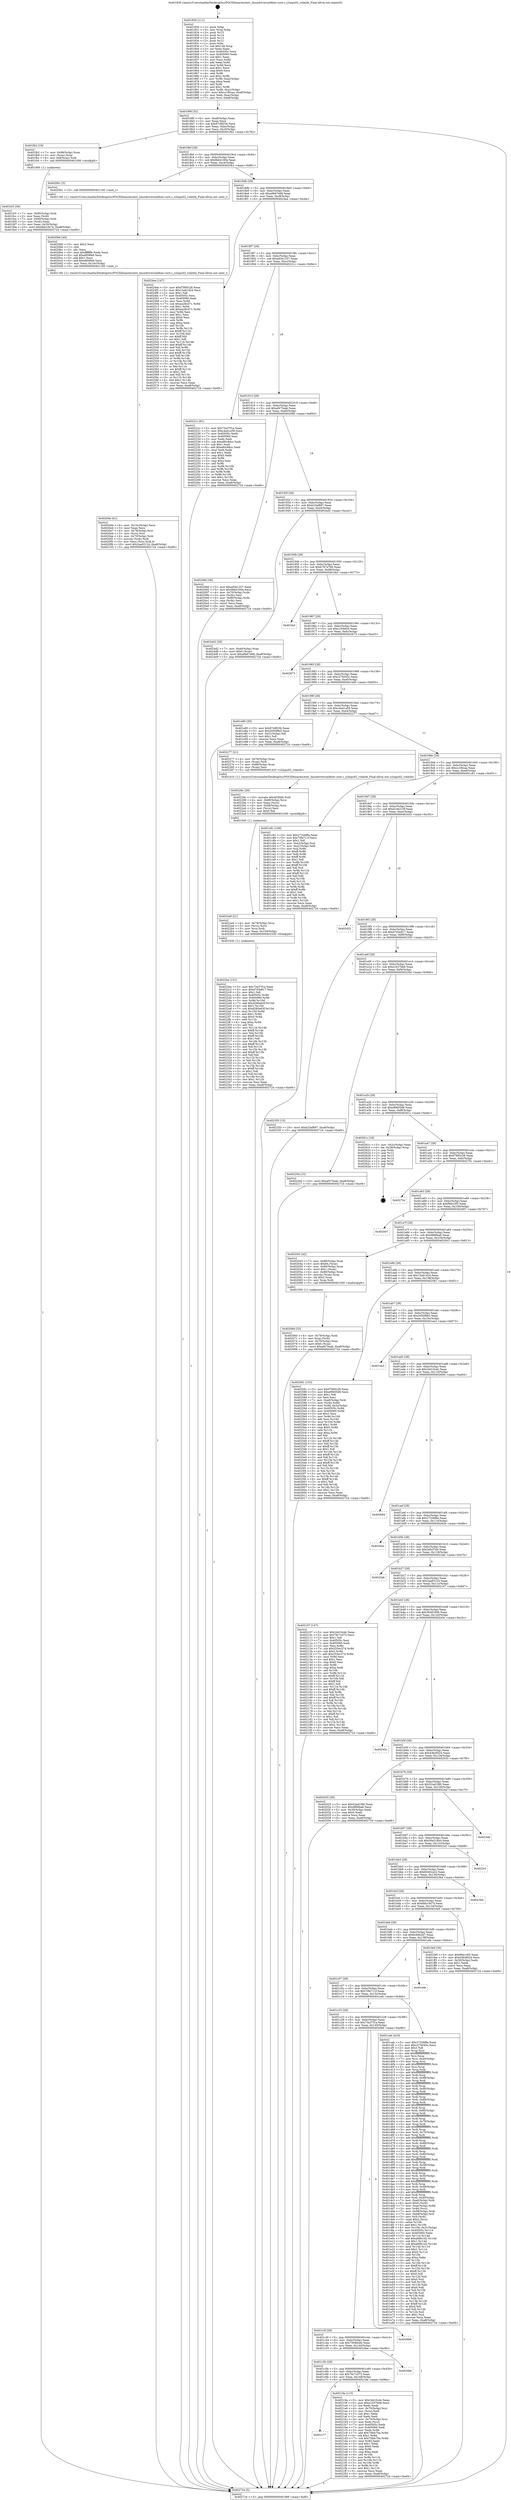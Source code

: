 digraph "0x401830" {
  label = "0x401830 (/mnt/c/Users/mathe/Desktop/tcc/POCII/binaries/extr_linuxdriversmfdsec-core.c_s2mpu02_volatile_Final-ollvm.out::main(0))"
  labelloc = "t"
  node[shape=record]

  Entry [label="",width=0.3,height=0.3,shape=circle,fillcolor=black,style=filled]
  "0x40189f" [label="{
     0x40189f [32]\l
     | [instrs]\l
     &nbsp;&nbsp;0x40189f \<+6\>: mov -0xa8(%rbp),%eax\l
     &nbsp;&nbsp;0x4018a5 \<+2\>: mov %eax,%ecx\l
     &nbsp;&nbsp;0x4018a7 \<+6\>: sub $0x87c8f256,%ecx\l
     &nbsp;&nbsp;0x4018ad \<+6\>: mov %eax,-0xbc(%rbp)\l
     &nbsp;&nbsp;0x4018b3 \<+6\>: mov %ecx,-0xc0(%rbp)\l
     &nbsp;&nbsp;0x4018b9 \<+6\>: je 0000000000401fb2 \<main+0x782\>\l
  }"]
  "0x401fb2" [label="{
     0x401fb2 [19]\l
     | [instrs]\l
     &nbsp;&nbsp;0x401fb2 \<+7\>: mov -0x98(%rbp),%rax\l
     &nbsp;&nbsp;0x401fb9 \<+3\>: mov (%rax),%rax\l
     &nbsp;&nbsp;0x401fbc \<+4\>: mov 0x8(%rax),%rdi\l
     &nbsp;&nbsp;0x401fc0 \<+5\>: call 0000000000401060 \<atoi@plt\>\l
     | [calls]\l
     &nbsp;&nbsp;0x401060 \{1\} (unknown)\l
  }"]
  "0x4018bf" [label="{
     0x4018bf [28]\l
     | [instrs]\l
     &nbsp;&nbsp;0x4018bf \<+5\>: jmp 00000000004018c4 \<main+0x94\>\l
     &nbsp;&nbsp;0x4018c4 \<+6\>: mov -0xbc(%rbp),%eax\l
     &nbsp;&nbsp;0x4018ca \<+5\>: sub $0x9b64160e,%eax\l
     &nbsp;&nbsp;0x4018cf \<+6\>: mov %eax,-0xc4(%rbp)\l
     &nbsp;&nbsp;0x4018d5 \<+6\>: je 00000000004020b1 \<main+0x881\>\l
  }"]
  Exit [label="",width=0.3,height=0.3,shape=circle,fillcolor=black,style=filled,peripheries=2]
  "0x4020b1" [label="{
     0x4020b1 [5]\l
     | [instrs]\l
     &nbsp;&nbsp;0x4020b1 \<+5\>: call 0000000000401160 \<next_i\>\l
     | [calls]\l
     &nbsp;&nbsp;0x401160 \{1\} (/mnt/c/Users/mathe/Desktop/tcc/POCII/binaries/extr_linuxdriversmfdsec-core.c_s2mpu02_volatile_Final-ollvm.out::next_i)\l
  }"]
  "0x4018db" [label="{
     0x4018db [28]\l
     | [instrs]\l
     &nbsp;&nbsp;0x4018db \<+5\>: jmp 00000000004018e0 \<main+0xb0\>\l
     &nbsp;&nbsp;0x4018e0 \<+6\>: mov -0xbc(%rbp),%eax\l
     &nbsp;&nbsp;0x4018e6 \<+5\>: sub $0xa9b67e68,%eax\l
     &nbsp;&nbsp;0x4018eb \<+6\>: mov %eax,-0xc8(%rbp)\l
     &nbsp;&nbsp;0x4018f1 \<+6\>: je 00000000004024ee \<main+0xcbe\>\l
  }"]
  "0x4022be" [label="{
     0x4022be [151]\l
     | [instrs]\l
     &nbsp;&nbsp;0x4022be \<+5\>: mov $0x73a37f1a,%eax\l
     &nbsp;&nbsp;0x4022c3 \<+5\>: mov $0xd7d3e817,%esi\l
     &nbsp;&nbsp;0x4022c8 \<+2\>: mov $0x1,%dl\l
     &nbsp;&nbsp;0x4022ca \<+8\>: mov 0x40505c,%r8d\l
     &nbsp;&nbsp;0x4022d2 \<+8\>: mov 0x405060,%r9d\l
     &nbsp;&nbsp;0x4022da \<+3\>: mov %r8d,%r10d\l
     &nbsp;&nbsp;0x4022dd \<+7\>: add $0xd280a63f,%r10d\l
     &nbsp;&nbsp;0x4022e4 \<+4\>: sub $0x1,%r10d\l
     &nbsp;&nbsp;0x4022e8 \<+7\>: sub $0xd280a63f,%r10d\l
     &nbsp;&nbsp;0x4022ef \<+4\>: imul %r10d,%r8d\l
     &nbsp;&nbsp;0x4022f3 \<+4\>: and $0x1,%r8d\l
     &nbsp;&nbsp;0x4022f7 \<+4\>: cmp $0x0,%r8d\l
     &nbsp;&nbsp;0x4022fb \<+4\>: sete %r11b\l
     &nbsp;&nbsp;0x4022ff \<+4\>: cmp $0xa,%r9d\l
     &nbsp;&nbsp;0x402303 \<+3\>: setl %bl\l
     &nbsp;&nbsp;0x402306 \<+3\>: mov %r11b,%r14b\l
     &nbsp;&nbsp;0x402309 \<+4\>: xor $0xff,%r14b\l
     &nbsp;&nbsp;0x40230d \<+3\>: mov %bl,%r15b\l
     &nbsp;&nbsp;0x402310 \<+4\>: xor $0xff,%r15b\l
     &nbsp;&nbsp;0x402314 \<+3\>: xor $0x1,%dl\l
     &nbsp;&nbsp;0x402317 \<+3\>: mov %r14b,%r12b\l
     &nbsp;&nbsp;0x40231a \<+4\>: and $0xff,%r12b\l
     &nbsp;&nbsp;0x40231e \<+3\>: and %dl,%r11b\l
     &nbsp;&nbsp;0x402321 \<+3\>: mov %r15b,%r13b\l
     &nbsp;&nbsp;0x402324 \<+4\>: and $0xff,%r13b\l
     &nbsp;&nbsp;0x402328 \<+2\>: and %dl,%bl\l
     &nbsp;&nbsp;0x40232a \<+3\>: or %r11b,%r12b\l
     &nbsp;&nbsp;0x40232d \<+3\>: or %bl,%r13b\l
     &nbsp;&nbsp;0x402330 \<+3\>: xor %r13b,%r12b\l
     &nbsp;&nbsp;0x402333 \<+3\>: or %r15b,%r14b\l
     &nbsp;&nbsp;0x402336 \<+4\>: xor $0xff,%r14b\l
     &nbsp;&nbsp;0x40233a \<+3\>: or $0x1,%dl\l
     &nbsp;&nbsp;0x40233d \<+3\>: and %dl,%r14b\l
     &nbsp;&nbsp;0x402340 \<+3\>: or %r14b,%r12b\l
     &nbsp;&nbsp;0x402343 \<+4\>: test $0x1,%r12b\l
     &nbsp;&nbsp;0x402347 \<+3\>: cmovne %esi,%eax\l
     &nbsp;&nbsp;0x40234a \<+6\>: mov %eax,-0xa8(%rbp)\l
     &nbsp;&nbsp;0x402350 \<+5\>: jmp 0000000000402724 \<main+0xef4\>\l
  }"]
  "0x4024ee" [label="{
     0x4024ee [147]\l
     | [instrs]\l
     &nbsp;&nbsp;0x4024ee \<+5\>: mov $0xf7895c28,%eax\l
     &nbsp;&nbsp;0x4024f3 \<+5\>: mov $0x15a61424,%ecx\l
     &nbsp;&nbsp;0x4024f8 \<+2\>: mov $0x1,%dl\l
     &nbsp;&nbsp;0x4024fa \<+7\>: mov 0x40505c,%esi\l
     &nbsp;&nbsp;0x402501 \<+7\>: mov 0x405060,%edi\l
     &nbsp;&nbsp;0x402508 \<+3\>: mov %esi,%r8d\l
     &nbsp;&nbsp;0x40250b \<+7\>: sub $0xea28cd71,%r8d\l
     &nbsp;&nbsp;0x402512 \<+4\>: sub $0x1,%r8d\l
     &nbsp;&nbsp;0x402516 \<+7\>: add $0xea28cd71,%r8d\l
     &nbsp;&nbsp;0x40251d \<+4\>: imul %r8d,%esi\l
     &nbsp;&nbsp;0x402521 \<+3\>: and $0x1,%esi\l
     &nbsp;&nbsp;0x402524 \<+3\>: cmp $0x0,%esi\l
     &nbsp;&nbsp;0x402527 \<+4\>: sete %r9b\l
     &nbsp;&nbsp;0x40252b \<+3\>: cmp $0xa,%edi\l
     &nbsp;&nbsp;0x40252e \<+4\>: setl %r10b\l
     &nbsp;&nbsp;0x402532 \<+3\>: mov %r9b,%r11b\l
     &nbsp;&nbsp;0x402535 \<+4\>: xor $0xff,%r11b\l
     &nbsp;&nbsp;0x402539 \<+3\>: mov %r10b,%bl\l
     &nbsp;&nbsp;0x40253c \<+3\>: xor $0xff,%bl\l
     &nbsp;&nbsp;0x40253f \<+3\>: xor $0x1,%dl\l
     &nbsp;&nbsp;0x402542 \<+3\>: mov %r11b,%r14b\l
     &nbsp;&nbsp;0x402545 \<+4\>: and $0xff,%r14b\l
     &nbsp;&nbsp;0x402549 \<+3\>: and %dl,%r9b\l
     &nbsp;&nbsp;0x40254c \<+3\>: mov %bl,%r15b\l
     &nbsp;&nbsp;0x40254f \<+4\>: and $0xff,%r15b\l
     &nbsp;&nbsp;0x402553 \<+3\>: and %dl,%r10b\l
     &nbsp;&nbsp;0x402556 \<+3\>: or %r9b,%r14b\l
     &nbsp;&nbsp;0x402559 \<+3\>: or %r10b,%r15b\l
     &nbsp;&nbsp;0x40255c \<+3\>: xor %r15b,%r14b\l
     &nbsp;&nbsp;0x40255f \<+3\>: or %bl,%r11b\l
     &nbsp;&nbsp;0x402562 \<+4\>: xor $0xff,%r11b\l
     &nbsp;&nbsp;0x402566 \<+3\>: or $0x1,%dl\l
     &nbsp;&nbsp;0x402569 \<+3\>: and %dl,%r11b\l
     &nbsp;&nbsp;0x40256c \<+3\>: or %r11b,%r14b\l
     &nbsp;&nbsp;0x40256f \<+4\>: test $0x1,%r14b\l
     &nbsp;&nbsp;0x402573 \<+3\>: cmovne %ecx,%eax\l
     &nbsp;&nbsp;0x402576 \<+6\>: mov %eax,-0xa8(%rbp)\l
     &nbsp;&nbsp;0x40257c \<+5\>: jmp 0000000000402724 \<main+0xef4\>\l
  }"]
  "0x4018f7" [label="{
     0x4018f7 [28]\l
     | [instrs]\l
     &nbsp;&nbsp;0x4018f7 \<+5\>: jmp 00000000004018fc \<main+0xcc\>\l
     &nbsp;&nbsp;0x4018fc \<+6\>: mov -0xbc(%rbp),%eax\l
     &nbsp;&nbsp;0x401902 \<+5\>: sub $0xad3e1257,%eax\l
     &nbsp;&nbsp;0x401907 \<+6\>: mov %eax,-0xcc(%rbp)\l
     &nbsp;&nbsp;0x40190d \<+6\>: je 000000000040221c \<main+0x9ec\>\l
  }"]
  "0x4022a9" [label="{
     0x4022a9 [21]\l
     | [instrs]\l
     &nbsp;&nbsp;0x4022a9 \<+4\>: mov -0x78(%rbp),%rcx\l
     &nbsp;&nbsp;0x4022ad \<+3\>: mov (%rcx),%rcx\l
     &nbsp;&nbsp;0x4022b0 \<+3\>: mov %rcx,%rdi\l
     &nbsp;&nbsp;0x4022b3 \<+6\>: mov %eax,-0x150(%rbp)\l
     &nbsp;&nbsp;0x4022b9 \<+5\>: call 0000000000401030 \<free@plt\>\l
     | [calls]\l
     &nbsp;&nbsp;0x401030 \{1\} (unknown)\l
  }"]
  "0x40221c" [label="{
     0x40221c [91]\l
     | [instrs]\l
     &nbsp;&nbsp;0x40221c \<+5\>: mov $0x73a37f1a,%eax\l
     &nbsp;&nbsp;0x402221 \<+5\>: mov $0xc4a41a59,%ecx\l
     &nbsp;&nbsp;0x402226 \<+7\>: mov 0x40505c,%edx\l
     &nbsp;&nbsp;0x40222d \<+7\>: mov 0x405060,%esi\l
     &nbsp;&nbsp;0x402234 \<+2\>: mov %edx,%edi\l
     &nbsp;&nbsp;0x402236 \<+6\>: sub $0xa80c8dcc,%edi\l
     &nbsp;&nbsp;0x40223c \<+3\>: sub $0x1,%edi\l
     &nbsp;&nbsp;0x40223f \<+6\>: add $0xa80c8dcc,%edi\l
     &nbsp;&nbsp;0x402245 \<+3\>: imul %edi,%edx\l
     &nbsp;&nbsp;0x402248 \<+3\>: and $0x1,%edx\l
     &nbsp;&nbsp;0x40224b \<+3\>: cmp $0x0,%edx\l
     &nbsp;&nbsp;0x40224e \<+4\>: sete %r8b\l
     &nbsp;&nbsp;0x402252 \<+3\>: cmp $0xa,%esi\l
     &nbsp;&nbsp;0x402255 \<+4\>: setl %r9b\l
     &nbsp;&nbsp;0x402259 \<+3\>: mov %r8b,%r10b\l
     &nbsp;&nbsp;0x40225c \<+3\>: and %r9b,%r10b\l
     &nbsp;&nbsp;0x40225f \<+3\>: xor %r9b,%r8b\l
     &nbsp;&nbsp;0x402262 \<+3\>: or %r8b,%r10b\l
     &nbsp;&nbsp;0x402265 \<+4\>: test $0x1,%r10b\l
     &nbsp;&nbsp;0x402269 \<+3\>: cmovne %ecx,%eax\l
     &nbsp;&nbsp;0x40226c \<+6\>: mov %eax,-0xa8(%rbp)\l
     &nbsp;&nbsp;0x402272 \<+5\>: jmp 0000000000402724 \<main+0xef4\>\l
  }"]
  "0x401913" [label="{
     0x401913 [28]\l
     | [instrs]\l
     &nbsp;&nbsp;0x401913 \<+5\>: jmp 0000000000401918 \<main+0xe8\>\l
     &nbsp;&nbsp;0x401918 \<+6\>: mov -0xbc(%rbp),%eax\l
     &nbsp;&nbsp;0x40191e \<+5\>: sub $0xaf475eab,%eax\l
     &nbsp;&nbsp;0x401923 \<+6\>: mov %eax,-0xd0(%rbp)\l
     &nbsp;&nbsp;0x401929 \<+6\>: je 000000000040208d \<main+0x85d\>\l
  }"]
  "0x40228c" [label="{
     0x40228c [29]\l
     | [instrs]\l
     &nbsp;&nbsp;0x40228c \<+10\>: movabs $0x4030d6,%rdi\l
     &nbsp;&nbsp;0x402296 \<+4\>: mov -0x68(%rbp),%rcx\l
     &nbsp;&nbsp;0x40229a \<+2\>: mov %eax,(%rcx)\l
     &nbsp;&nbsp;0x40229c \<+4\>: mov -0x68(%rbp),%rcx\l
     &nbsp;&nbsp;0x4022a0 \<+2\>: mov (%rcx),%esi\l
     &nbsp;&nbsp;0x4022a2 \<+2\>: mov $0x0,%al\l
     &nbsp;&nbsp;0x4022a4 \<+5\>: call 0000000000401040 \<printf@plt\>\l
     | [calls]\l
     &nbsp;&nbsp;0x401040 \{1\} (unknown)\l
  }"]
  "0x40208d" [label="{
     0x40208d [36]\l
     | [instrs]\l
     &nbsp;&nbsp;0x40208d \<+5\>: mov $0xad3e1257,%eax\l
     &nbsp;&nbsp;0x402092 \<+5\>: mov $0x9b64160e,%ecx\l
     &nbsp;&nbsp;0x402097 \<+4\>: mov -0x70(%rbp),%rdx\l
     &nbsp;&nbsp;0x40209b \<+2\>: mov (%rdx),%esi\l
     &nbsp;&nbsp;0x40209d \<+4\>: mov -0x80(%rbp),%rdx\l
     &nbsp;&nbsp;0x4020a1 \<+2\>: cmp (%rdx),%esi\l
     &nbsp;&nbsp;0x4020a3 \<+3\>: cmovl %ecx,%eax\l
     &nbsp;&nbsp;0x4020a6 \<+6\>: mov %eax,-0xa8(%rbp)\l
     &nbsp;&nbsp;0x4020ac \<+5\>: jmp 0000000000402724 \<main+0xef4\>\l
  }"]
  "0x40192f" [label="{
     0x40192f [28]\l
     | [instrs]\l
     &nbsp;&nbsp;0x40192f \<+5\>: jmp 0000000000401934 \<main+0x104\>\l
     &nbsp;&nbsp;0x401934 \<+6\>: mov -0xbc(%rbp),%eax\l
     &nbsp;&nbsp;0x40193a \<+5\>: sub $0xb23af697,%eax\l
     &nbsp;&nbsp;0x40193f \<+6\>: mov %eax,-0xd4(%rbp)\l
     &nbsp;&nbsp;0x401945 \<+6\>: je 00000000004024d2 \<main+0xca2\>\l
  }"]
  "0x401c77" [label="{
     0x401c77\l
  }", style=dashed]
  "0x4024d2" [label="{
     0x4024d2 [28]\l
     | [instrs]\l
     &nbsp;&nbsp;0x4024d2 \<+7\>: mov -0xa0(%rbp),%rax\l
     &nbsp;&nbsp;0x4024d9 \<+6\>: movl $0x0,(%rax)\l
     &nbsp;&nbsp;0x4024df \<+10\>: movl $0xa9b67e68,-0xa8(%rbp)\l
     &nbsp;&nbsp;0x4024e9 \<+5\>: jmp 0000000000402724 \<main+0xef4\>\l
  }"]
  "0x40194b" [label="{
     0x40194b [28]\l
     | [instrs]\l
     &nbsp;&nbsp;0x40194b \<+5\>: jmp 0000000000401950 \<main+0x120\>\l
     &nbsp;&nbsp;0x401950 \<+6\>: mov -0xbc(%rbp),%eax\l
     &nbsp;&nbsp;0x401956 \<+5\>: sub $0xb787e7b9,%eax\l
     &nbsp;&nbsp;0x40195b \<+6\>: mov %eax,-0xd8(%rbp)\l
     &nbsp;&nbsp;0x401961 \<+6\>: je 0000000000401fa3 \<main+0x773\>\l
  }"]
  "0x40219a" [label="{
     0x40219a [115]\l
     | [instrs]\l
     &nbsp;&nbsp;0x40219a \<+5\>: mov $0x24d10cdc,%eax\l
     &nbsp;&nbsp;0x40219f \<+5\>: mov $0xe1637bb6,%ecx\l
     &nbsp;&nbsp;0x4021a4 \<+2\>: xor %edx,%edx\l
     &nbsp;&nbsp;0x4021a6 \<+4\>: mov -0x70(%rbp),%rsi\l
     &nbsp;&nbsp;0x4021aa \<+2\>: mov (%rsi),%edi\l
     &nbsp;&nbsp;0x4021ac \<+3\>: sub $0x1,%edx\l
     &nbsp;&nbsp;0x4021af \<+2\>: sub %edx,%edi\l
     &nbsp;&nbsp;0x4021b1 \<+4\>: mov -0x70(%rbp),%rsi\l
     &nbsp;&nbsp;0x4021b5 \<+2\>: mov %edi,(%rsi)\l
     &nbsp;&nbsp;0x4021b7 \<+7\>: mov 0x40505c,%edx\l
     &nbsp;&nbsp;0x4021be \<+7\>: mov 0x405060,%edi\l
     &nbsp;&nbsp;0x4021c5 \<+3\>: mov %edx,%r8d\l
     &nbsp;&nbsp;0x4021c8 \<+7\>: add $0x70bfc7ba,%r8d\l
     &nbsp;&nbsp;0x4021cf \<+4\>: sub $0x1,%r8d\l
     &nbsp;&nbsp;0x4021d3 \<+7\>: sub $0x70bfc7ba,%r8d\l
     &nbsp;&nbsp;0x4021da \<+4\>: imul %r8d,%edx\l
     &nbsp;&nbsp;0x4021de \<+3\>: and $0x1,%edx\l
     &nbsp;&nbsp;0x4021e1 \<+3\>: cmp $0x0,%edx\l
     &nbsp;&nbsp;0x4021e4 \<+4\>: sete %r9b\l
     &nbsp;&nbsp;0x4021e8 \<+3\>: cmp $0xa,%edi\l
     &nbsp;&nbsp;0x4021eb \<+4\>: setl %r10b\l
     &nbsp;&nbsp;0x4021ef \<+3\>: mov %r9b,%r11b\l
     &nbsp;&nbsp;0x4021f2 \<+3\>: and %r10b,%r11b\l
     &nbsp;&nbsp;0x4021f5 \<+3\>: xor %r10b,%r9b\l
     &nbsp;&nbsp;0x4021f8 \<+3\>: or %r9b,%r11b\l
     &nbsp;&nbsp;0x4021fb \<+4\>: test $0x1,%r11b\l
     &nbsp;&nbsp;0x4021ff \<+3\>: cmovne %ecx,%eax\l
     &nbsp;&nbsp;0x402202 \<+6\>: mov %eax,-0xa8(%rbp)\l
     &nbsp;&nbsp;0x402208 \<+5\>: jmp 0000000000402724 \<main+0xef4\>\l
  }"]
  "0x401fa3" [label="{
     0x401fa3\l
  }", style=dashed]
  "0x401967" [label="{
     0x401967 [28]\l
     | [instrs]\l
     &nbsp;&nbsp;0x401967 \<+5\>: jmp 000000000040196c \<main+0x13c\>\l
     &nbsp;&nbsp;0x40196c \<+6\>: mov -0xbc(%rbp),%eax\l
     &nbsp;&nbsp;0x401972 \<+5\>: sub $0xc1fc8dc0,%eax\l
     &nbsp;&nbsp;0x401977 \<+6\>: mov %eax,-0xdc(%rbp)\l
     &nbsp;&nbsp;0x40197d \<+6\>: je 0000000000402673 \<main+0xe43\>\l
  }"]
  "0x401c5b" [label="{
     0x401c5b [28]\l
     | [instrs]\l
     &nbsp;&nbsp;0x401c5b \<+5\>: jmp 0000000000401c60 \<main+0x430\>\l
     &nbsp;&nbsp;0x401c60 \<+6\>: mov -0xbc(%rbp),%eax\l
     &nbsp;&nbsp;0x401c66 \<+5\>: sub $0x78c7c073,%eax\l
     &nbsp;&nbsp;0x401c6b \<+6\>: mov %eax,-0x148(%rbp)\l
     &nbsp;&nbsp;0x401c71 \<+6\>: je 000000000040219a \<main+0x96a\>\l
  }"]
  "0x402673" [label="{
     0x402673\l
  }", style=dashed]
  "0x401983" [label="{
     0x401983 [28]\l
     | [instrs]\l
     &nbsp;&nbsp;0x401983 \<+5\>: jmp 0000000000401988 \<main+0x158\>\l
     &nbsp;&nbsp;0x401988 \<+6\>: mov -0xbc(%rbp),%eax\l
     &nbsp;&nbsp;0x40198e \<+5\>: sub $0xc27b045c,%eax\l
     &nbsp;&nbsp;0x401993 \<+6\>: mov %eax,-0xe0(%rbp)\l
     &nbsp;&nbsp;0x401999 \<+6\>: je 0000000000401e85 \<main+0x655\>\l
  }"]
  "0x4024be" [label="{
     0x4024be\l
  }", style=dashed]
  "0x401e85" [label="{
     0x401e85 [30]\l
     | [instrs]\l
     &nbsp;&nbsp;0x401e85 \<+5\>: mov $0x87c8f256,%eax\l
     &nbsp;&nbsp;0x401e8a \<+5\>: mov $0x20509fe5,%ecx\l
     &nbsp;&nbsp;0x401e8f \<+3\>: mov -0x31(%rbp),%dl\l
     &nbsp;&nbsp;0x401e92 \<+3\>: test $0x1,%dl\l
     &nbsp;&nbsp;0x401e95 \<+3\>: cmovne %ecx,%eax\l
     &nbsp;&nbsp;0x401e98 \<+6\>: mov %eax,-0xa8(%rbp)\l
     &nbsp;&nbsp;0x401e9e \<+5\>: jmp 0000000000402724 \<main+0xef4\>\l
  }"]
  "0x40199f" [label="{
     0x40199f [28]\l
     | [instrs]\l
     &nbsp;&nbsp;0x40199f \<+5\>: jmp 00000000004019a4 \<main+0x174\>\l
     &nbsp;&nbsp;0x4019a4 \<+6\>: mov -0xbc(%rbp),%eax\l
     &nbsp;&nbsp;0x4019aa \<+5\>: sub $0xc4a41a59,%eax\l
     &nbsp;&nbsp;0x4019af \<+6\>: mov %eax,-0xe4(%rbp)\l
     &nbsp;&nbsp;0x4019b5 \<+6\>: je 0000000000402277 \<main+0xa47\>\l
  }"]
  "0x401c3f" [label="{
     0x401c3f [28]\l
     | [instrs]\l
     &nbsp;&nbsp;0x401c3f \<+5\>: jmp 0000000000401c44 \<main+0x414\>\l
     &nbsp;&nbsp;0x401c44 \<+6\>: mov -0xbc(%rbp),%eax\l
     &nbsp;&nbsp;0x401c4a \<+5\>: sub $0x75946ceb,%eax\l
     &nbsp;&nbsp;0x401c4f \<+6\>: mov %eax,-0x144(%rbp)\l
     &nbsp;&nbsp;0x401c55 \<+6\>: je 00000000004024be \<main+0xc8e\>\l
  }"]
  "0x402277" [label="{
     0x402277 [21]\l
     | [instrs]\l
     &nbsp;&nbsp;0x402277 \<+4\>: mov -0x78(%rbp),%rax\l
     &nbsp;&nbsp;0x40227b \<+3\>: mov (%rax),%rdi\l
     &nbsp;&nbsp;0x40227e \<+7\>: mov -0x88(%rbp),%rax\l
     &nbsp;&nbsp;0x402285 \<+2\>: mov (%rax),%esi\l
     &nbsp;&nbsp;0x402287 \<+5\>: call 0000000000401410 \<s2mpu02_volatile\>\l
     | [calls]\l
     &nbsp;&nbsp;0x401410 \{1\} (/mnt/c/Users/mathe/Desktop/tcc/POCII/binaries/extr_linuxdriversmfdsec-core.c_s2mpu02_volatile_Final-ollvm.out::s2mpu02_volatile)\l
  }"]
  "0x4019bb" [label="{
     0x4019bb [28]\l
     | [instrs]\l
     &nbsp;&nbsp;0x4019bb \<+5\>: jmp 00000000004019c0 \<main+0x190\>\l
     &nbsp;&nbsp;0x4019c0 \<+6\>: mov -0xbc(%rbp),%eax\l
     &nbsp;&nbsp;0x4019c6 \<+5\>: sub $0xcc1f0caa,%eax\l
     &nbsp;&nbsp;0x4019cb \<+6\>: mov %eax,-0xe8(%rbp)\l
     &nbsp;&nbsp;0x4019d1 \<+6\>: je 0000000000401c81 \<main+0x451\>\l
  }"]
  "0x4026b6" [label="{
     0x4026b6\l
  }", style=dashed]
  "0x401c81" [label="{
     0x401c81 [106]\l
     | [instrs]\l
     &nbsp;&nbsp;0x401c81 \<+5\>: mov $0x27326f8a,%eax\l
     &nbsp;&nbsp;0x401c86 \<+5\>: mov $0x70fe711f,%ecx\l
     &nbsp;&nbsp;0x401c8b \<+2\>: mov $0x1,%dl\l
     &nbsp;&nbsp;0x401c8d \<+7\>: mov -0xa2(%rbp),%sil\l
     &nbsp;&nbsp;0x401c94 \<+7\>: mov -0xa1(%rbp),%dil\l
     &nbsp;&nbsp;0x401c9b \<+3\>: mov %sil,%r8b\l
     &nbsp;&nbsp;0x401c9e \<+4\>: xor $0xff,%r8b\l
     &nbsp;&nbsp;0x401ca2 \<+3\>: mov %dil,%r9b\l
     &nbsp;&nbsp;0x401ca5 \<+4\>: xor $0xff,%r9b\l
     &nbsp;&nbsp;0x401ca9 \<+3\>: xor $0x1,%dl\l
     &nbsp;&nbsp;0x401cac \<+3\>: mov %r8b,%r10b\l
     &nbsp;&nbsp;0x401caf \<+4\>: and $0xff,%r10b\l
     &nbsp;&nbsp;0x401cb3 \<+3\>: and %dl,%sil\l
     &nbsp;&nbsp;0x401cb6 \<+3\>: mov %r9b,%r11b\l
     &nbsp;&nbsp;0x401cb9 \<+4\>: and $0xff,%r11b\l
     &nbsp;&nbsp;0x401cbd \<+3\>: and %dl,%dil\l
     &nbsp;&nbsp;0x401cc0 \<+3\>: or %sil,%r10b\l
     &nbsp;&nbsp;0x401cc3 \<+3\>: or %dil,%r11b\l
     &nbsp;&nbsp;0x401cc6 \<+3\>: xor %r11b,%r10b\l
     &nbsp;&nbsp;0x401cc9 \<+3\>: or %r9b,%r8b\l
     &nbsp;&nbsp;0x401ccc \<+4\>: xor $0xff,%r8b\l
     &nbsp;&nbsp;0x401cd0 \<+3\>: or $0x1,%dl\l
     &nbsp;&nbsp;0x401cd3 \<+3\>: and %dl,%r8b\l
     &nbsp;&nbsp;0x401cd6 \<+3\>: or %r8b,%r10b\l
     &nbsp;&nbsp;0x401cd9 \<+4\>: test $0x1,%r10b\l
     &nbsp;&nbsp;0x401cdd \<+3\>: cmovne %ecx,%eax\l
     &nbsp;&nbsp;0x401ce0 \<+6\>: mov %eax,-0xa8(%rbp)\l
     &nbsp;&nbsp;0x401ce6 \<+5\>: jmp 0000000000402724 \<main+0xef4\>\l
  }"]
  "0x4019d7" [label="{
     0x4019d7 [28]\l
     | [instrs]\l
     &nbsp;&nbsp;0x4019d7 \<+5\>: jmp 00000000004019dc \<main+0x1ac\>\l
     &nbsp;&nbsp;0x4019dc \<+6\>: mov -0xbc(%rbp),%eax\l
     &nbsp;&nbsp;0x4019e2 \<+5\>: sub $0xd1eb210f,%eax\l
     &nbsp;&nbsp;0x4019e7 \<+6\>: mov %eax,-0xec(%rbp)\l
     &nbsp;&nbsp;0x4019ed \<+6\>: je 0000000000402432 \<main+0xc02\>\l
  }"]
  "0x402724" [label="{
     0x402724 [5]\l
     | [instrs]\l
     &nbsp;&nbsp;0x402724 \<+5\>: jmp 000000000040189f \<main+0x6f\>\l
  }"]
  "0x401830" [label="{
     0x401830 [111]\l
     | [instrs]\l
     &nbsp;&nbsp;0x401830 \<+1\>: push %rbp\l
     &nbsp;&nbsp;0x401831 \<+3\>: mov %rsp,%rbp\l
     &nbsp;&nbsp;0x401834 \<+2\>: push %r15\l
     &nbsp;&nbsp;0x401836 \<+2\>: push %r14\l
     &nbsp;&nbsp;0x401838 \<+2\>: push %r13\l
     &nbsp;&nbsp;0x40183a \<+2\>: push %r12\l
     &nbsp;&nbsp;0x40183c \<+1\>: push %rbx\l
     &nbsp;&nbsp;0x40183d \<+7\>: sub $0x148,%rsp\l
     &nbsp;&nbsp;0x401844 \<+2\>: xor %eax,%eax\l
     &nbsp;&nbsp;0x401846 \<+7\>: mov 0x40505c,%ecx\l
     &nbsp;&nbsp;0x40184d \<+7\>: mov 0x405060,%edx\l
     &nbsp;&nbsp;0x401854 \<+3\>: sub $0x1,%eax\l
     &nbsp;&nbsp;0x401857 \<+3\>: mov %ecx,%r8d\l
     &nbsp;&nbsp;0x40185a \<+3\>: add %eax,%r8d\l
     &nbsp;&nbsp;0x40185d \<+4\>: imul %r8d,%ecx\l
     &nbsp;&nbsp;0x401861 \<+3\>: and $0x1,%ecx\l
     &nbsp;&nbsp;0x401864 \<+3\>: cmp $0x0,%ecx\l
     &nbsp;&nbsp;0x401867 \<+4\>: sete %r9b\l
     &nbsp;&nbsp;0x40186b \<+4\>: and $0x1,%r9b\l
     &nbsp;&nbsp;0x40186f \<+7\>: mov %r9b,-0xa2(%rbp)\l
     &nbsp;&nbsp;0x401876 \<+3\>: cmp $0xa,%edx\l
     &nbsp;&nbsp;0x401879 \<+4\>: setl %r9b\l
     &nbsp;&nbsp;0x40187d \<+4\>: and $0x1,%r9b\l
     &nbsp;&nbsp;0x401881 \<+7\>: mov %r9b,-0xa1(%rbp)\l
     &nbsp;&nbsp;0x401888 \<+10\>: movl $0xcc1f0caa,-0xa8(%rbp)\l
     &nbsp;&nbsp;0x401892 \<+6\>: mov %edi,-0xac(%rbp)\l
     &nbsp;&nbsp;0x401898 \<+7\>: mov %rsi,-0xb8(%rbp)\l
  }"]
  "0x4020de" [label="{
     0x4020de [41]\l
     | [instrs]\l
     &nbsp;&nbsp;0x4020de \<+6\>: mov -0x14c(%rbp),%ecx\l
     &nbsp;&nbsp;0x4020e4 \<+3\>: imul %eax,%ecx\l
     &nbsp;&nbsp;0x4020e7 \<+4\>: mov -0x78(%rbp),%rsi\l
     &nbsp;&nbsp;0x4020eb \<+3\>: mov (%rsi),%rsi\l
     &nbsp;&nbsp;0x4020ee \<+4\>: mov -0x70(%rbp),%rdi\l
     &nbsp;&nbsp;0x4020f2 \<+3\>: movslq (%rdi),%rdi\l
     &nbsp;&nbsp;0x4020f5 \<+3\>: mov %ecx,(%rsi,%rdi,4)\l
     &nbsp;&nbsp;0x4020f8 \<+10\>: movl $0x2aa93124,-0xa8(%rbp)\l
     &nbsp;&nbsp;0x402102 \<+5\>: jmp 0000000000402724 \<main+0xef4\>\l
  }"]
  "0x402432" [label="{
     0x402432\l
  }", style=dashed]
  "0x4019f3" [label="{
     0x4019f3 [28]\l
     | [instrs]\l
     &nbsp;&nbsp;0x4019f3 \<+5\>: jmp 00000000004019f8 \<main+0x1c8\>\l
     &nbsp;&nbsp;0x4019f8 \<+6\>: mov -0xbc(%rbp),%eax\l
     &nbsp;&nbsp;0x4019fe \<+5\>: sub $0xd7d3e817,%eax\l
     &nbsp;&nbsp;0x401a03 \<+6\>: mov %eax,-0xf0(%rbp)\l
     &nbsp;&nbsp;0x401a09 \<+6\>: je 0000000000402355 \<main+0xb25\>\l
  }"]
  "0x4020b6" [label="{
     0x4020b6 [40]\l
     | [instrs]\l
     &nbsp;&nbsp;0x4020b6 \<+5\>: mov $0x2,%ecx\l
     &nbsp;&nbsp;0x4020bb \<+1\>: cltd\l
     &nbsp;&nbsp;0x4020bc \<+2\>: idiv %ecx\l
     &nbsp;&nbsp;0x4020be \<+6\>: imul $0xfffffffe,%edx,%ecx\l
     &nbsp;&nbsp;0x4020c4 \<+6\>: sub $0xe859fe8,%ecx\l
     &nbsp;&nbsp;0x4020ca \<+3\>: add $0x1,%ecx\l
     &nbsp;&nbsp;0x4020cd \<+6\>: add $0xe859fe8,%ecx\l
     &nbsp;&nbsp;0x4020d3 \<+6\>: mov %ecx,-0x14c(%rbp)\l
     &nbsp;&nbsp;0x4020d9 \<+5\>: call 0000000000401160 \<next_i\>\l
     | [calls]\l
     &nbsp;&nbsp;0x401160 \{1\} (/mnt/c/Users/mathe/Desktop/tcc/POCII/binaries/extr_linuxdriversmfdsec-core.c_s2mpu02_volatile_Final-ollvm.out::next_i)\l
  }"]
  "0x402355" [label="{
     0x402355 [15]\l
     | [instrs]\l
     &nbsp;&nbsp;0x402355 \<+10\>: movl $0xb23af697,-0xa8(%rbp)\l
     &nbsp;&nbsp;0x40235f \<+5\>: jmp 0000000000402724 \<main+0xef4\>\l
  }"]
  "0x401a0f" [label="{
     0x401a0f [28]\l
     | [instrs]\l
     &nbsp;&nbsp;0x401a0f \<+5\>: jmp 0000000000401a14 \<main+0x1e4\>\l
     &nbsp;&nbsp;0x401a14 \<+6\>: mov -0xbc(%rbp),%eax\l
     &nbsp;&nbsp;0x401a1a \<+5\>: sub $0xe1637bb6,%eax\l
     &nbsp;&nbsp;0x401a1f \<+6\>: mov %eax,-0xf4(%rbp)\l
     &nbsp;&nbsp;0x401a25 \<+6\>: je 000000000040220d \<main+0x9dd\>\l
  }"]
  "0x40206d" [label="{
     0x40206d [32]\l
     | [instrs]\l
     &nbsp;&nbsp;0x40206d \<+4\>: mov -0x78(%rbp),%rdi\l
     &nbsp;&nbsp;0x402071 \<+3\>: mov %rax,(%rdi)\l
     &nbsp;&nbsp;0x402074 \<+4\>: mov -0x70(%rbp),%rax\l
     &nbsp;&nbsp;0x402078 \<+6\>: movl $0x0,(%rax)\l
     &nbsp;&nbsp;0x40207e \<+10\>: movl $0xaf475eab,-0xa8(%rbp)\l
     &nbsp;&nbsp;0x402088 \<+5\>: jmp 0000000000402724 \<main+0xef4\>\l
  }"]
  "0x40220d" [label="{
     0x40220d [15]\l
     | [instrs]\l
     &nbsp;&nbsp;0x40220d \<+10\>: movl $0xaf475eab,-0xa8(%rbp)\l
     &nbsp;&nbsp;0x402217 \<+5\>: jmp 0000000000402724 \<main+0xef4\>\l
  }"]
  "0x401a2b" [label="{
     0x401a2b [28]\l
     | [instrs]\l
     &nbsp;&nbsp;0x401a2b \<+5\>: jmp 0000000000401a30 \<main+0x200\>\l
     &nbsp;&nbsp;0x401a30 \<+6\>: mov -0xbc(%rbp),%eax\l
     &nbsp;&nbsp;0x401a36 \<+5\>: sub $0xef0605d8,%eax\l
     &nbsp;&nbsp;0x401a3b \<+6\>: mov %eax,-0xf8(%rbp)\l
     &nbsp;&nbsp;0x401a41 \<+6\>: je 000000000040261c \<main+0xdec\>\l
  }"]
  "0x401fc5" [label="{
     0x401fc5 [36]\l
     | [instrs]\l
     &nbsp;&nbsp;0x401fc5 \<+7\>: mov -0x90(%rbp),%rdi\l
     &nbsp;&nbsp;0x401fcc \<+2\>: mov %eax,(%rdi)\l
     &nbsp;&nbsp;0x401fce \<+7\>: mov -0x90(%rbp),%rdi\l
     &nbsp;&nbsp;0x401fd5 \<+2\>: mov (%rdi),%eax\l
     &nbsp;&nbsp;0x401fd7 \<+3\>: mov %eax,-0x30(%rbp)\l
     &nbsp;&nbsp;0x401fda \<+10\>: movl $0x6bb10e74,-0xa8(%rbp)\l
     &nbsp;&nbsp;0x401fe4 \<+5\>: jmp 0000000000402724 \<main+0xef4\>\l
  }"]
  "0x40261c" [label="{
     0x40261c [18]\l
     | [instrs]\l
     &nbsp;&nbsp;0x40261c \<+3\>: mov -0x2c(%rbp),%eax\l
     &nbsp;&nbsp;0x40261f \<+4\>: lea -0x28(%rbp),%rsp\l
     &nbsp;&nbsp;0x402623 \<+1\>: pop %rbx\l
     &nbsp;&nbsp;0x402624 \<+2\>: pop %r12\l
     &nbsp;&nbsp;0x402626 \<+2\>: pop %r13\l
     &nbsp;&nbsp;0x402628 \<+2\>: pop %r14\l
     &nbsp;&nbsp;0x40262a \<+2\>: pop %r15\l
     &nbsp;&nbsp;0x40262c \<+1\>: pop %rbp\l
     &nbsp;&nbsp;0x40262d \<+1\>: ret\l
  }"]
  "0x401a47" [label="{
     0x401a47 [28]\l
     | [instrs]\l
     &nbsp;&nbsp;0x401a47 \<+5\>: jmp 0000000000401a4c \<main+0x21c\>\l
     &nbsp;&nbsp;0x401a4c \<+6\>: mov -0xbc(%rbp),%eax\l
     &nbsp;&nbsp;0x401a52 \<+5\>: sub $0xf7895c28,%eax\l
     &nbsp;&nbsp;0x401a57 \<+6\>: mov %eax,-0xfc(%rbp)\l
     &nbsp;&nbsp;0x401a5d \<+6\>: je 000000000040270c \<main+0xedc\>\l
  }"]
  "0x401c23" [label="{
     0x401c23 [28]\l
     | [instrs]\l
     &nbsp;&nbsp;0x401c23 \<+5\>: jmp 0000000000401c28 \<main+0x3f8\>\l
     &nbsp;&nbsp;0x401c28 \<+6\>: mov -0xbc(%rbp),%eax\l
     &nbsp;&nbsp;0x401c2e \<+5\>: sub $0x73a37f1a,%eax\l
     &nbsp;&nbsp;0x401c33 \<+6\>: mov %eax,-0x140(%rbp)\l
     &nbsp;&nbsp;0x401c39 \<+6\>: je 00000000004026b6 \<main+0xe86\>\l
  }"]
  "0x40270c" [label="{
     0x40270c\l
  }", style=dashed]
  "0x401a63" [label="{
     0x401a63 [28]\l
     | [instrs]\l
     &nbsp;&nbsp;0x401a63 \<+5\>: jmp 0000000000401a68 \<main+0x238\>\l
     &nbsp;&nbsp;0x401a68 \<+6\>: mov -0xbc(%rbp),%eax\l
     &nbsp;&nbsp;0x401a6e \<+5\>: sub $0xf9dcc3f3,%eax\l
     &nbsp;&nbsp;0x401a73 \<+6\>: mov %eax,-0x100(%rbp)\l
     &nbsp;&nbsp;0x401a79 \<+6\>: je 0000000000402007 \<main+0x7d7\>\l
  }"]
  "0x401ceb" [label="{
     0x401ceb [410]\l
     | [instrs]\l
     &nbsp;&nbsp;0x401ceb \<+5\>: mov $0x27326f8a,%eax\l
     &nbsp;&nbsp;0x401cf0 \<+5\>: mov $0xc27b045c,%ecx\l
     &nbsp;&nbsp;0x401cf5 \<+2\>: mov $0x1,%dl\l
     &nbsp;&nbsp;0x401cf7 \<+3\>: mov %rsp,%rsi\l
     &nbsp;&nbsp;0x401cfa \<+4\>: add $0xfffffffffffffff0,%rsi\l
     &nbsp;&nbsp;0x401cfe \<+3\>: mov %rsi,%rsp\l
     &nbsp;&nbsp;0x401d01 \<+7\>: mov %rsi,-0xa0(%rbp)\l
     &nbsp;&nbsp;0x401d08 \<+3\>: mov %rsp,%rsi\l
     &nbsp;&nbsp;0x401d0b \<+4\>: add $0xfffffffffffffff0,%rsi\l
     &nbsp;&nbsp;0x401d0f \<+3\>: mov %rsi,%rsp\l
     &nbsp;&nbsp;0x401d12 \<+3\>: mov %rsp,%rdi\l
     &nbsp;&nbsp;0x401d15 \<+4\>: add $0xfffffffffffffff0,%rdi\l
     &nbsp;&nbsp;0x401d19 \<+3\>: mov %rdi,%rsp\l
     &nbsp;&nbsp;0x401d1c \<+7\>: mov %rdi,-0x98(%rbp)\l
     &nbsp;&nbsp;0x401d23 \<+3\>: mov %rsp,%rdi\l
     &nbsp;&nbsp;0x401d26 \<+4\>: add $0xfffffffffffffff0,%rdi\l
     &nbsp;&nbsp;0x401d2a \<+3\>: mov %rdi,%rsp\l
     &nbsp;&nbsp;0x401d2d \<+7\>: mov %rdi,-0x90(%rbp)\l
     &nbsp;&nbsp;0x401d34 \<+3\>: mov %rsp,%rdi\l
     &nbsp;&nbsp;0x401d37 \<+4\>: add $0xfffffffffffffff0,%rdi\l
     &nbsp;&nbsp;0x401d3b \<+3\>: mov %rdi,%rsp\l
     &nbsp;&nbsp;0x401d3e \<+7\>: mov %rdi,-0x88(%rbp)\l
     &nbsp;&nbsp;0x401d45 \<+3\>: mov %rsp,%rdi\l
     &nbsp;&nbsp;0x401d48 \<+4\>: add $0xfffffffffffffff0,%rdi\l
     &nbsp;&nbsp;0x401d4c \<+3\>: mov %rdi,%rsp\l
     &nbsp;&nbsp;0x401d4f \<+4\>: mov %rdi,-0x80(%rbp)\l
     &nbsp;&nbsp;0x401d53 \<+3\>: mov %rsp,%rdi\l
     &nbsp;&nbsp;0x401d56 \<+4\>: add $0xfffffffffffffff0,%rdi\l
     &nbsp;&nbsp;0x401d5a \<+3\>: mov %rdi,%rsp\l
     &nbsp;&nbsp;0x401d5d \<+4\>: mov %rdi,-0x78(%rbp)\l
     &nbsp;&nbsp;0x401d61 \<+3\>: mov %rsp,%rdi\l
     &nbsp;&nbsp;0x401d64 \<+4\>: add $0xfffffffffffffff0,%rdi\l
     &nbsp;&nbsp;0x401d68 \<+3\>: mov %rdi,%rsp\l
     &nbsp;&nbsp;0x401d6b \<+4\>: mov %rdi,-0x70(%rbp)\l
     &nbsp;&nbsp;0x401d6f \<+3\>: mov %rsp,%rdi\l
     &nbsp;&nbsp;0x401d72 \<+4\>: add $0xfffffffffffffff0,%rdi\l
     &nbsp;&nbsp;0x401d76 \<+3\>: mov %rdi,%rsp\l
     &nbsp;&nbsp;0x401d79 \<+4\>: mov %rdi,-0x68(%rbp)\l
     &nbsp;&nbsp;0x401d7d \<+3\>: mov %rsp,%rdi\l
     &nbsp;&nbsp;0x401d80 \<+4\>: add $0xfffffffffffffff0,%rdi\l
     &nbsp;&nbsp;0x401d84 \<+3\>: mov %rdi,%rsp\l
     &nbsp;&nbsp;0x401d87 \<+4\>: mov %rdi,-0x60(%rbp)\l
     &nbsp;&nbsp;0x401d8b \<+3\>: mov %rsp,%rdi\l
     &nbsp;&nbsp;0x401d8e \<+4\>: add $0xfffffffffffffff0,%rdi\l
     &nbsp;&nbsp;0x401d92 \<+3\>: mov %rdi,%rsp\l
     &nbsp;&nbsp;0x401d95 \<+4\>: mov %rdi,-0x58(%rbp)\l
     &nbsp;&nbsp;0x401d99 \<+3\>: mov %rsp,%rdi\l
     &nbsp;&nbsp;0x401d9c \<+4\>: add $0xfffffffffffffff0,%rdi\l
     &nbsp;&nbsp;0x401da0 \<+3\>: mov %rdi,%rsp\l
     &nbsp;&nbsp;0x401da3 \<+4\>: mov %rdi,-0x50(%rbp)\l
     &nbsp;&nbsp;0x401da7 \<+3\>: mov %rsp,%rdi\l
     &nbsp;&nbsp;0x401daa \<+4\>: add $0xfffffffffffffff0,%rdi\l
     &nbsp;&nbsp;0x401dae \<+3\>: mov %rdi,%rsp\l
     &nbsp;&nbsp;0x401db1 \<+4\>: mov %rdi,-0x48(%rbp)\l
     &nbsp;&nbsp;0x401db5 \<+3\>: mov %rsp,%rdi\l
     &nbsp;&nbsp;0x401db8 \<+4\>: add $0xfffffffffffffff0,%rdi\l
     &nbsp;&nbsp;0x401dbc \<+3\>: mov %rdi,%rsp\l
     &nbsp;&nbsp;0x401dbf \<+4\>: mov %rdi,-0x40(%rbp)\l
     &nbsp;&nbsp;0x401dc3 \<+7\>: mov -0xa0(%rbp),%rdi\l
     &nbsp;&nbsp;0x401dca \<+6\>: movl $0x0,(%rdi)\l
     &nbsp;&nbsp;0x401dd0 \<+7\>: mov -0xac(%rbp),%r8d\l
     &nbsp;&nbsp;0x401dd7 \<+3\>: mov %r8d,(%rsi)\l
     &nbsp;&nbsp;0x401dda \<+7\>: mov -0x98(%rbp),%rdi\l
     &nbsp;&nbsp;0x401de1 \<+7\>: mov -0xb8(%rbp),%r9\l
     &nbsp;&nbsp;0x401de8 \<+3\>: mov %r9,(%rdi)\l
     &nbsp;&nbsp;0x401deb \<+3\>: cmpl $0x2,(%rsi)\l
     &nbsp;&nbsp;0x401dee \<+4\>: setne %r10b\l
     &nbsp;&nbsp;0x401df2 \<+4\>: and $0x1,%r10b\l
     &nbsp;&nbsp;0x401df6 \<+4\>: mov %r10b,-0x31(%rbp)\l
     &nbsp;&nbsp;0x401dfa \<+8\>: mov 0x40505c,%r11d\l
     &nbsp;&nbsp;0x401e02 \<+7\>: mov 0x405060,%ebx\l
     &nbsp;&nbsp;0x401e09 \<+3\>: mov %r11d,%r14d\l
     &nbsp;&nbsp;0x401e0c \<+7\>: add $0xafdfe1d2,%r14d\l
     &nbsp;&nbsp;0x401e13 \<+4\>: sub $0x1,%r14d\l
     &nbsp;&nbsp;0x401e17 \<+7\>: sub $0xafdfe1d2,%r14d\l
     &nbsp;&nbsp;0x401e1e \<+4\>: imul %r14d,%r11d\l
     &nbsp;&nbsp;0x401e22 \<+4\>: and $0x1,%r11d\l
     &nbsp;&nbsp;0x401e26 \<+4\>: cmp $0x0,%r11d\l
     &nbsp;&nbsp;0x401e2a \<+4\>: sete %r10b\l
     &nbsp;&nbsp;0x401e2e \<+3\>: cmp $0xa,%ebx\l
     &nbsp;&nbsp;0x401e31 \<+4\>: setl %r15b\l
     &nbsp;&nbsp;0x401e35 \<+3\>: mov %r10b,%r12b\l
     &nbsp;&nbsp;0x401e38 \<+4\>: xor $0xff,%r12b\l
     &nbsp;&nbsp;0x401e3c \<+3\>: mov %r15b,%r13b\l
     &nbsp;&nbsp;0x401e3f \<+4\>: xor $0xff,%r13b\l
     &nbsp;&nbsp;0x401e43 \<+3\>: xor $0x0,%dl\l
     &nbsp;&nbsp;0x401e46 \<+3\>: mov %r12b,%sil\l
     &nbsp;&nbsp;0x401e49 \<+4\>: and $0x0,%sil\l
     &nbsp;&nbsp;0x401e4d \<+3\>: and %dl,%r10b\l
     &nbsp;&nbsp;0x401e50 \<+3\>: mov %r13b,%dil\l
     &nbsp;&nbsp;0x401e53 \<+4\>: and $0x0,%dil\l
     &nbsp;&nbsp;0x401e57 \<+3\>: and %dl,%r15b\l
     &nbsp;&nbsp;0x401e5a \<+3\>: or %r10b,%sil\l
     &nbsp;&nbsp;0x401e5d \<+3\>: or %r15b,%dil\l
     &nbsp;&nbsp;0x401e60 \<+3\>: xor %dil,%sil\l
     &nbsp;&nbsp;0x401e63 \<+3\>: or %r13b,%r12b\l
     &nbsp;&nbsp;0x401e66 \<+4\>: xor $0xff,%r12b\l
     &nbsp;&nbsp;0x401e6a \<+3\>: or $0x0,%dl\l
     &nbsp;&nbsp;0x401e6d \<+3\>: and %dl,%r12b\l
     &nbsp;&nbsp;0x401e70 \<+3\>: or %r12b,%sil\l
     &nbsp;&nbsp;0x401e73 \<+4\>: test $0x1,%sil\l
     &nbsp;&nbsp;0x401e77 \<+3\>: cmovne %ecx,%eax\l
     &nbsp;&nbsp;0x401e7a \<+6\>: mov %eax,-0xa8(%rbp)\l
     &nbsp;&nbsp;0x401e80 \<+5\>: jmp 0000000000402724 \<main+0xef4\>\l
  }"]
  "0x402007" [label="{
     0x402007\l
  }", style=dashed]
  "0x401a7f" [label="{
     0x401a7f [28]\l
     | [instrs]\l
     &nbsp;&nbsp;0x401a7f \<+5\>: jmp 0000000000401a84 \<main+0x254\>\l
     &nbsp;&nbsp;0x401a84 \<+6\>: mov -0xbc(%rbp),%eax\l
     &nbsp;&nbsp;0x401a8a \<+5\>: sub $0xd866ba6,%eax\l
     &nbsp;&nbsp;0x401a8f \<+6\>: mov %eax,-0x104(%rbp)\l
     &nbsp;&nbsp;0x401a95 \<+6\>: je 0000000000402043 \<main+0x813\>\l
  }"]
  "0x401c07" [label="{
     0x401c07 [28]\l
     | [instrs]\l
     &nbsp;&nbsp;0x401c07 \<+5\>: jmp 0000000000401c0c \<main+0x3dc\>\l
     &nbsp;&nbsp;0x401c0c \<+6\>: mov -0xbc(%rbp),%eax\l
     &nbsp;&nbsp;0x401c12 \<+5\>: sub $0x70fe711f,%eax\l
     &nbsp;&nbsp;0x401c17 \<+6\>: mov %eax,-0x13c(%rbp)\l
     &nbsp;&nbsp;0x401c1d \<+6\>: je 0000000000401ceb \<main+0x4bb\>\l
  }"]
  "0x402043" [label="{
     0x402043 [42]\l
     | [instrs]\l
     &nbsp;&nbsp;0x402043 \<+7\>: mov -0x88(%rbp),%rax\l
     &nbsp;&nbsp;0x40204a \<+6\>: movl $0x64,(%rax)\l
     &nbsp;&nbsp;0x402050 \<+4\>: mov -0x80(%rbp),%rax\l
     &nbsp;&nbsp;0x402054 \<+6\>: movl $0x1,(%rax)\l
     &nbsp;&nbsp;0x40205a \<+4\>: mov -0x80(%rbp),%rax\l
     &nbsp;&nbsp;0x40205e \<+3\>: movslq (%rax),%rax\l
     &nbsp;&nbsp;0x402061 \<+4\>: shl $0x2,%rax\l
     &nbsp;&nbsp;0x402065 \<+3\>: mov %rax,%rdi\l
     &nbsp;&nbsp;0x402068 \<+5\>: call 0000000000401050 \<malloc@plt\>\l
     | [calls]\l
     &nbsp;&nbsp;0x401050 \{1\} (unknown)\l
  }"]
  "0x401a9b" [label="{
     0x401a9b [28]\l
     | [instrs]\l
     &nbsp;&nbsp;0x401a9b \<+5\>: jmp 0000000000401aa0 \<main+0x270\>\l
     &nbsp;&nbsp;0x401aa0 \<+6\>: mov -0xbc(%rbp),%eax\l
     &nbsp;&nbsp;0x401aa6 \<+5\>: sub $0x15a61424,%eax\l
     &nbsp;&nbsp;0x401aab \<+6\>: mov %eax,-0x108(%rbp)\l
     &nbsp;&nbsp;0x401ab1 \<+6\>: je 0000000000402581 \<main+0xd51\>\l
  }"]
  "0x401efe" [label="{
     0x401efe\l
  }", style=dashed]
  "0x402581" [label="{
     0x402581 [155]\l
     | [instrs]\l
     &nbsp;&nbsp;0x402581 \<+5\>: mov $0xf7895c28,%eax\l
     &nbsp;&nbsp;0x402586 \<+5\>: mov $0xef0605d8,%ecx\l
     &nbsp;&nbsp;0x40258b \<+2\>: mov $0x1,%dl\l
     &nbsp;&nbsp;0x40258d \<+2\>: xor %esi,%esi\l
     &nbsp;&nbsp;0x40258f \<+7\>: mov -0xa0(%rbp),%rdi\l
     &nbsp;&nbsp;0x402596 \<+3\>: mov (%rdi),%r8d\l
     &nbsp;&nbsp;0x402599 \<+4\>: mov %r8d,-0x2c(%rbp)\l
     &nbsp;&nbsp;0x40259d \<+8\>: mov 0x40505c,%r8d\l
     &nbsp;&nbsp;0x4025a5 \<+8\>: mov 0x405060,%r9d\l
     &nbsp;&nbsp;0x4025ad \<+3\>: sub $0x1,%esi\l
     &nbsp;&nbsp;0x4025b0 \<+3\>: mov %r8d,%r10d\l
     &nbsp;&nbsp;0x4025b3 \<+3\>: add %esi,%r10d\l
     &nbsp;&nbsp;0x4025b6 \<+4\>: imul %r10d,%r8d\l
     &nbsp;&nbsp;0x4025ba \<+4\>: and $0x1,%r8d\l
     &nbsp;&nbsp;0x4025be \<+4\>: cmp $0x0,%r8d\l
     &nbsp;&nbsp;0x4025c2 \<+4\>: sete %r11b\l
     &nbsp;&nbsp;0x4025c6 \<+4\>: cmp $0xa,%r9d\l
     &nbsp;&nbsp;0x4025ca \<+3\>: setl %bl\l
     &nbsp;&nbsp;0x4025cd \<+3\>: mov %r11b,%r14b\l
     &nbsp;&nbsp;0x4025d0 \<+4\>: xor $0xff,%r14b\l
     &nbsp;&nbsp;0x4025d4 \<+3\>: mov %bl,%r15b\l
     &nbsp;&nbsp;0x4025d7 \<+4\>: xor $0xff,%r15b\l
     &nbsp;&nbsp;0x4025db \<+3\>: xor $0x1,%dl\l
     &nbsp;&nbsp;0x4025de \<+3\>: mov %r14b,%r12b\l
     &nbsp;&nbsp;0x4025e1 \<+4\>: and $0xff,%r12b\l
     &nbsp;&nbsp;0x4025e5 \<+3\>: and %dl,%r11b\l
     &nbsp;&nbsp;0x4025e8 \<+3\>: mov %r15b,%r13b\l
     &nbsp;&nbsp;0x4025eb \<+4\>: and $0xff,%r13b\l
     &nbsp;&nbsp;0x4025ef \<+2\>: and %dl,%bl\l
     &nbsp;&nbsp;0x4025f1 \<+3\>: or %r11b,%r12b\l
     &nbsp;&nbsp;0x4025f4 \<+3\>: or %bl,%r13b\l
     &nbsp;&nbsp;0x4025f7 \<+3\>: xor %r13b,%r12b\l
     &nbsp;&nbsp;0x4025fa \<+3\>: or %r15b,%r14b\l
     &nbsp;&nbsp;0x4025fd \<+4\>: xor $0xff,%r14b\l
     &nbsp;&nbsp;0x402601 \<+3\>: or $0x1,%dl\l
     &nbsp;&nbsp;0x402604 \<+3\>: and %dl,%r14b\l
     &nbsp;&nbsp;0x402607 \<+3\>: or %r14b,%r12b\l
     &nbsp;&nbsp;0x40260a \<+4\>: test $0x1,%r12b\l
     &nbsp;&nbsp;0x40260e \<+3\>: cmovne %ecx,%eax\l
     &nbsp;&nbsp;0x402611 \<+6\>: mov %eax,-0xa8(%rbp)\l
     &nbsp;&nbsp;0x402617 \<+5\>: jmp 0000000000402724 \<main+0xef4\>\l
  }"]
  "0x401ab7" [label="{
     0x401ab7 [28]\l
     | [instrs]\l
     &nbsp;&nbsp;0x401ab7 \<+5\>: jmp 0000000000401abc \<main+0x28c\>\l
     &nbsp;&nbsp;0x401abc \<+6\>: mov -0xbc(%rbp),%eax\l
     &nbsp;&nbsp;0x401ac2 \<+5\>: sub $0x20509fe5,%eax\l
     &nbsp;&nbsp;0x401ac7 \<+6\>: mov %eax,-0x10c(%rbp)\l
     &nbsp;&nbsp;0x401acd \<+6\>: je 0000000000401ea3 \<main+0x673\>\l
  }"]
  "0x401beb" [label="{
     0x401beb [28]\l
     | [instrs]\l
     &nbsp;&nbsp;0x401beb \<+5\>: jmp 0000000000401bf0 \<main+0x3c0\>\l
     &nbsp;&nbsp;0x401bf0 \<+6\>: mov -0xbc(%rbp),%eax\l
     &nbsp;&nbsp;0x401bf6 \<+5\>: sub $0x6c69e2d7,%eax\l
     &nbsp;&nbsp;0x401bfb \<+6\>: mov %eax,-0x138(%rbp)\l
     &nbsp;&nbsp;0x401c01 \<+6\>: je 0000000000401efe \<main+0x6ce\>\l
  }"]
  "0x401ea3" [label="{
     0x401ea3\l
  }", style=dashed]
  "0x401ad3" [label="{
     0x401ad3 [28]\l
     | [instrs]\l
     &nbsp;&nbsp;0x401ad3 \<+5\>: jmp 0000000000401ad8 \<main+0x2a8\>\l
     &nbsp;&nbsp;0x401ad8 \<+6\>: mov -0xbc(%rbp),%eax\l
     &nbsp;&nbsp;0x401ade \<+5\>: sub $0x24d10cdc,%eax\l
     &nbsp;&nbsp;0x401ae3 \<+6\>: mov %eax,-0x110(%rbp)\l
     &nbsp;&nbsp;0x401ae9 \<+6\>: je 0000000000402694 \<main+0xe64\>\l
  }"]
  "0x401fe9" [label="{
     0x401fe9 [30]\l
     | [instrs]\l
     &nbsp;&nbsp;0x401fe9 \<+5\>: mov $0xf9dcc3f3,%eax\l
     &nbsp;&nbsp;0x401fee \<+5\>: mov $0x436c6024,%ecx\l
     &nbsp;&nbsp;0x401ff3 \<+3\>: mov -0x30(%rbp),%edx\l
     &nbsp;&nbsp;0x401ff6 \<+3\>: cmp $0x1,%edx\l
     &nbsp;&nbsp;0x401ff9 \<+3\>: cmovl %ecx,%eax\l
     &nbsp;&nbsp;0x401ffc \<+6\>: mov %eax,-0xa8(%rbp)\l
     &nbsp;&nbsp;0x402002 \<+5\>: jmp 0000000000402724 \<main+0xef4\>\l
  }"]
  "0x402694" [label="{
     0x402694\l
  }", style=dashed]
  "0x401aef" [label="{
     0x401aef [28]\l
     | [instrs]\l
     &nbsp;&nbsp;0x401aef \<+5\>: jmp 0000000000401af4 \<main+0x2c4\>\l
     &nbsp;&nbsp;0x401af4 \<+6\>: mov -0xbc(%rbp),%eax\l
     &nbsp;&nbsp;0x401afa \<+5\>: sub $0x27326f8a,%eax\l
     &nbsp;&nbsp;0x401aff \<+6\>: mov %eax,-0x114(%rbp)\l
     &nbsp;&nbsp;0x401b05 \<+6\>: je 000000000040262e \<main+0xdfe\>\l
  }"]
  "0x401bcf" [label="{
     0x401bcf [28]\l
     | [instrs]\l
     &nbsp;&nbsp;0x401bcf \<+5\>: jmp 0000000000401bd4 \<main+0x3a4\>\l
     &nbsp;&nbsp;0x401bd4 \<+6\>: mov -0xbc(%rbp),%eax\l
     &nbsp;&nbsp;0x401bda \<+5\>: sub $0x6bb10e74,%eax\l
     &nbsp;&nbsp;0x401bdf \<+6\>: mov %eax,-0x134(%rbp)\l
     &nbsp;&nbsp;0x401be5 \<+6\>: je 0000000000401fe9 \<main+0x7b9\>\l
  }"]
  "0x40262e" [label="{
     0x40262e\l
  }", style=dashed]
  "0x401b0b" [label="{
     0x401b0b [28]\l
     | [instrs]\l
     &nbsp;&nbsp;0x401b0b \<+5\>: jmp 0000000000401b10 \<main+0x2e0\>\l
     &nbsp;&nbsp;0x401b10 \<+6\>: mov -0xbc(%rbp),%eax\l
     &nbsp;&nbsp;0x401b16 \<+5\>: sub $0x2a6cf7eb,%eax\l
     &nbsp;&nbsp;0x401b1b \<+6\>: mov %eax,-0x118(%rbp)\l
     &nbsp;&nbsp;0x401b21 \<+6\>: je 00000000004023ab \<main+0xb7b\>\l
  }"]
  "0x402364" [label="{
     0x402364\l
  }", style=dashed]
  "0x4023ab" [label="{
     0x4023ab\l
  }", style=dashed]
  "0x401b27" [label="{
     0x401b27 [28]\l
     | [instrs]\l
     &nbsp;&nbsp;0x401b27 \<+5\>: jmp 0000000000401b2c \<main+0x2fc\>\l
     &nbsp;&nbsp;0x401b2c \<+6\>: mov -0xbc(%rbp),%eax\l
     &nbsp;&nbsp;0x401b32 \<+5\>: sub $0x2aa93124,%eax\l
     &nbsp;&nbsp;0x401b37 \<+6\>: mov %eax,-0x11c(%rbp)\l
     &nbsp;&nbsp;0x401b3d \<+6\>: je 0000000000402107 \<main+0x8d7\>\l
  }"]
  "0x401bb3" [label="{
     0x401bb3 [28]\l
     | [instrs]\l
     &nbsp;&nbsp;0x401bb3 \<+5\>: jmp 0000000000401bb8 \<main+0x388\>\l
     &nbsp;&nbsp;0x401bb8 \<+6\>: mov -0xbc(%rbp),%eax\l
     &nbsp;&nbsp;0x401bbe \<+5\>: sub $0x60462a22,%eax\l
     &nbsp;&nbsp;0x401bc3 \<+6\>: mov %eax,-0x130(%rbp)\l
     &nbsp;&nbsp;0x401bc9 \<+6\>: je 0000000000402364 \<main+0xb34\>\l
  }"]
  "0x402107" [label="{
     0x402107 [147]\l
     | [instrs]\l
     &nbsp;&nbsp;0x402107 \<+5\>: mov $0x24d10cdc,%eax\l
     &nbsp;&nbsp;0x40210c \<+5\>: mov $0x78c7c073,%ecx\l
     &nbsp;&nbsp;0x402111 \<+2\>: mov $0x1,%dl\l
     &nbsp;&nbsp;0x402113 \<+7\>: mov 0x40505c,%esi\l
     &nbsp;&nbsp;0x40211a \<+7\>: mov 0x405060,%edi\l
     &nbsp;&nbsp;0x402121 \<+3\>: mov %esi,%r8d\l
     &nbsp;&nbsp;0x402124 \<+7\>: sub $0x255ec374,%r8d\l
     &nbsp;&nbsp;0x40212b \<+4\>: sub $0x1,%r8d\l
     &nbsp;&nbsp;0x40212f \<+7\>: add $0x255ec374,%r8d\l
     &nbsp;&nbsp;0x402136 \<+4\>: imul %r8d,%esi\l
     &nbsp;&nbsp;0x40213a \<+3\>: and $0x1,%esi\l
     &nbsp;&nbsp;0x40213d \<+3\>: cmp $0x0,%esi\l
     &nbsp;&nbsp;0x402140 \<+4\>: sete %r9b\l
     &nbsp;&nbsp;0x402144 \<+3\>: cmp $0xa,%edi\l
     &nbsp;&nbsp;0x402147 \<+4\>: setl %r10b\l
     &nbsp;&nbsp;0x40214b \<+3\>: mov %r9b,%r11b\l
     &nbsp;&nbsp;0x40214e \<+4\>: xor $0xff,%r11b\l
     &nbsp;&nbsp;0x402152 \<+3\>: mov %r10b,%bl\l
     &nbsp;&nbsp;0x402155 \<+3\>: xor $0xff,%bl\l
     &nbsp;&nbsp;0x402158 \<+3\>: xor $0x1,%dl\l
     &nbsp;&nbsp;0x40215b \<+3\>: mov %r11b,%r14b\l
     &nbsp;&nbsp;0x40215e \<+4\>: and $0xff,%r14b\l
     &nbsp;&nbsp;0x402162 \<+3\>: and %dl,%r9b\l
     &nbsp;&nbsp;0x402165 \<+3\>: mov %bl,%r15b\l
     &nbsp;&nbsp;0x402168 \<+4\>: and $0xff,%r15b\l
     &nbsp;&nbsp;0x40216c \<+3\>: and %dl,%r10b\l
     &nbsp;&nbsp;0x40216f \<+3\>: or %r9b,%r14b\l
     &nbsp;&nbsp;0x402172 \<+3\>: or %r10b,%r15b\l
     &nbsp;&nbsp;0x402175 \<+3\>: xor %r15b,%r14b\l
     &nbsp;&nbsp;0x402178 \<+3\>: or %bl,%r11b\l
     &nbsp;&nbsp;0x40217b \<+4\>: xor $0xff,%r11b\l
     &nbsp;&nbsp;0x40217f \<+3\>: or $0x1,%dl\l
     &nbsp;&nbsp;0x402182 \<+3\>: and %dl,%r11b\l
     &nbsp;&nbsp;0x402185 \<+3\>: or %r11b,%r14b\l
     &nbsp;&nbsp;0x402188 \<+4\>: test $0x1,%r14b\l
     &nbsp;&nbsp;0x40218c \<+3\>: cmovne %ecx,%eax\l
     &nbsp;&nbsp;0x40218f \<+6\>: mov %eax,-0xa8(%rbp)\l
     &nbsp;&nbsp;0x402195 \<+5\>: jmp 0000000000402724 \<main+0xef4\>\l
  }"]
  "0x401b43" [label="{
     0x401b43 [28]\l
     | [instrs]\l
     &nbsp;&nbsp;0x401b43 \<+5\>: jmp 0000000000401b48 \<main+0x318\>\l
     &nbsp;&nbsp;0x401b48 \<+6\>: mov -0xbc(%rbp),%eax\l
     &nbsp;&nbsp;0x401b4e \<+5\>: sub $0x3b491606,%eax\l
     &nbsp;&nbsp;0x401b53 \<+6\>: mov %eax,-0x120(%rbp)\l
     &nbsp;&nbsp;0x401b59 \<+6\>: je 000000000040245c \<main+0xc2c\>\l
  }"]
  "0x4023cf" [label="{
     0x4023cf\l
  }", style=dashed]
  "0x40245c" [label="{
     0x40245c\l
  }", style=dashed]
  "0x401b5f" [label="{
     0x401b5f [28]\l
     | [instrs]\l
     &nbsp;&nbsp;0x401b5f \<+5\>: jmp 0000000000401b64 \<main+0x334\>\l
     &nbsp;&nbsp;0x401b64 \<+6\>: mov -0xbc(%rbp),%eax\l
     &nbsp;&nbsp;0x401b6a \<+5\>: sub $0x436c6024,%eax\l
     &nbsp;&nbsp;0x401b6f \<+6\>: mov %eax,-0x124(%rbp)\l
     &nbsp;&nbsp;0x401b75 \<+6\>: je 0000000000402025 \<main+0x7f5\>\l
  }"]
  "0x401b97" [label="{
     0x401b97 [28]\l
     | [instrs]\l
     &nbsp;&nbsp;0x401b97 \<+5\>: jmp 0000000000401b9c \<main+0x36c\>\l
     &nbsp;&nbsp;0x401b9c \<+6\>: mov -0xbc(%rbp),%eax\l
     &nbsp;&nbsp;0x401ba2 \<+5\>: sub $0x56a51844,%eax\l
     &nbsp;&nbsp;0x401ba7 \<+6\>: mov %eax,-0x12c(%rbp)\l
     &nbsp;&nbsp;0x401bad \<+6\>: je 00000000004023cf \<main+0xb9f\>\l
  }"]
  "0x402025" [label="{
     0x402025 [30]\l
     | [instrs]\l
     &nbsp;&nbsp;0x402025 \<+5\>: mov $0x52ad1fd0,%eax\l
     &nbsp;&nbsp;0x40202a \<+5\>: mov $0xd866ba6,%ecx\l
     &nbsp;&nbsp;0x40202f \<+3\>: mov -0x30(%rbp),%edx\l
     &nbsp;&nbsp;0x402032 \<+3\>: cmp $0x0,%edx\l
     &nbsp;&nbsp;0x402035 \<+3\>: cmove %ecx,%eax\l
     &nbsp;&nbsp;0x402038 \<+6\>: mov %eax,-0xa8(%rbp)\l
     &nbsp;&nbsp;0x40203e \<+5\>: jmp 0000000000402724 \<main+0xef4\>\l
  }"]
  "0x401b7b" [label="{
     0x401b7b [28]\l
     | [instrs]\l
     &nbsp;&nbsp;0x401b7b \<+5\>: jmp 0000000000401b80 \<main+0x350\>\l
     &nbsp;&nbsp;0x401b80 \<+6\>: mov -0xbc(%rbp),%eax\l
     &nbsp;&nbsp;0x401b86 \<+5\>: sub $0x52ad1fd0,%eax\l
     &nbsp;&nbsp;0x401b8b \<+6\>: mov %eax,-0x128(%rbp)\l
     &nbsp;&nbsp;0x401b91 \<+6\>: je 00000000004024af \<main+0xc7f\>\l
  }"]
  "0x4024af" [label="{
     0x4024af\l
  }", style=dashed]
  Entry -> "0x401830" [label=" 1"]
  "0x40189f" -> "0x401fb2" [label=" 1"]
  "0x40189f" -> "0x4018bf" [label=" 19"]
  "0x40261c" -> Exit [label=" 1"]
  "0x4018bf" -> "0x4020b1" [label=" 1"]
  "0x4018bf" -> "0x4018db" [label=" 18"]
  "0x402581" -> "0x402724" [label=" 1"]
  "0x4018db" -> "0x4024ee" [label=" 1"]
  "0x4018db" -> "0x4018f7" [label=" 17"]
  "0x4024ee" -> "0x402724" [label=" 1"]
  "0x4018f7" -> "0x40221c" [label=" 1"]
  "0x4018f7" -> "0x401913" [label=" 16"]
  "0x4024d2" -> "0x402724" [label=" 1"]
  "0x401913" -> "0x40208d" [label=" 2"]
  "0x401913" -> "0x40192f" [label=" 14"]
  "0x402355" -> "0x402724" [label=" 1"]
  "0x40192f" -> "0x4024d2" [label=" 1"]
  "0x40192f" -> "0x40194b" [label=" 13"]
  "0x4022be" -> "0x402724" [label=" 1"]
  "0x40194b" -> "0x401fa3" [label=" 0"]
  "0x40194b" -> "0x401967" [label=" 13"]
  "0x4022a9" -> "0x4022be" [label=" 1"]
  "0x401967" -> "0x402673" [label=" 0"]
  "0x401967" -> "0x401983" [label=" 13"]
  "0x402277" -> "0x40228c" [label=" 1"]
  "0x401983" -> "0x401e85" [label=" 1"]
  "0x401983" -> "0x40199f" [label=" 12"]
  "0x40221c" -> "0x402724" [label=" 1"]
  "0x40199f" -> "0x402277" [label=" 1"]
  "0x40199f" -> "0x4019bb" [label=" 11"]
  "0x40219a" -> "0x402724" [label=" 1"]
  "0x4019bb" -> "0x401c81" [label=" 1"]
  "0x4019bb" -> "0x4019d7" [label=" 10"]
  "0x401c81" -> "0x402724" [label=" 1"]
  "0x401830" -> "0x40189f" [label=" 1"]
  "0x402724" -> "0x40189f" [label=" 19"]
  "0x401c5b" -> "0x401c77" [label=" 0"]
  "0x4019d7" -> "0x402432" [label=" 0"]
  "0x4019d7" -> "0x4019f3" [label=" 10"]
  "0x40228c" -> "0x4022a9" [label=" 1"]
  "0x4019f3" -> "0x402355" [label=" 1"]
  "0x4019f3" -> "0x401a0f" [label=" 9"]
  "0x401c3f" -> "0x401c5b" [label=" 1"]
  "0x401a0f" -> "0x40220d" [label=" 1"]
  "0x401a0f" -> "0x401a2b" [label=" 8"]
  "0x401c3f" -> "0x4024be" [label=" 0"]
  "0x401a2b" -> "0x40261c" [label=" 1"]
  "0x401a2b" -> "0x401a47" [label=" 7"]
  "0x40220d" -> "0x402724" [label=" 1"]
  "0x401a47" -> "0x40270c" [label=" 0"]
  "0x401a47" -> "0x401a63" [label=" 7"]
  "0x401c23" -> "0x4026b6" [label=" 0"]
  "0x401a63" -> "0x402007" [label=" 0"]
  "0x401a63" -> "0x401a7f" [label=" 7"]
  "0x401c5b" -> "0x40219a" [label=" 1"]
  "0x401a7f" -> "0x402043" [label=" 1"]
  "0x401a7f" -> "0x401a9b" [label=" 6"]
  "0x4020de" -> "0x402724" [label=" 1"]
  "0x401a9b" -> "0x402581" [label=" 1"]
  "0x401a9b" -> "0x401ab7" [label=" 5"]
  "0x4020b6" -> "0x4020de" [label=" 1"]
  "0x401ab7" -> "0x401ea3" [label=" 0"]
  "0x401ab7" -> "0x401ad3" [label=" 5"]
  "0x40208d" -> "0x402724" [label=" 2"]
  "0x401ad3" -> "0x402694" [label=" 0"]
  "0x401ad3" -> "0x401aef" [label=" 5"]
  "0x40206d" -> "0x402724" [label=" 1"]
  "0x401aef" -> "0x40262e" [label=" 0"]
  "0x401aef" -> "0x401b0b" [label=" 5"]
  "0x402025" -> "0x402724" [label=" 1"]
  "0x401b0b" -> "0x4023ab" [label=" 0"]
  "0x401b0b" -> "0x401b27" [label=" 5"]
  "0x401fe9" -> "0x402724" [label=" 1"]
  "0x401b27" -> "0x402107" [label=" 1"]
  "0x401b27" -> "0x401b43" [label=" 4"]
  "0x401fb2" -> "0x401fc5" [label=" 1"]
  "0x401b43" -> "0x40245c" [label=" 0"]
  "0x401b43" -> "0x401b5f" [label=" 4"]
  "0x401e85" -> "0x402724" [label=" 1"]
  "0x401b5f" -> "0x402025" [label=" 1"]
  "0x401b5f" -> "0x401b7b" [label=" 3"]
  "0x401c23" -> "0x401c3f" [label=" 1"]
  "0x401b7b" -> "0x4024af" [label=" 0"]
  "0x401b7b" -> "0x401b97" [label=" 3"]
  "0x401ceb" -> "0x402724" [label=" 1"]
  "0x401b97" -> "0x4023cf" [label=" 0"]
  "0x401b97" -> "0x401bb3" [label=" 3"]
  "0x401fc5" -> "0x402724" [label=" 1"]
  "0x401bb3" -> "0x402364" [label=" 0"]
  "0x401bb3" -> "0x401bcf" [label=" 3"]
  "0x402043" -> "0x40206d" [label=" 1"]
  "0x401bcf" -> "0x401fe9" [label=" 1"]
  "0x401bcf" -> "0x401beb" [label=" 2"]
  "0x4020b1" -> "0x4020b6" [label=" 1"]
  "0x401beb" -> "0x401efe" [label=" 0"]
  "0x401beb" -> "0x401c07" [label=" 2"]
  "0x402107" -> "0x402724" [label=" 1"]
  "0x401c07" -> "0x401ceb" [label=" 1"]
  "0x401c07" -> "0x401c23" [label=" 1"]
}
